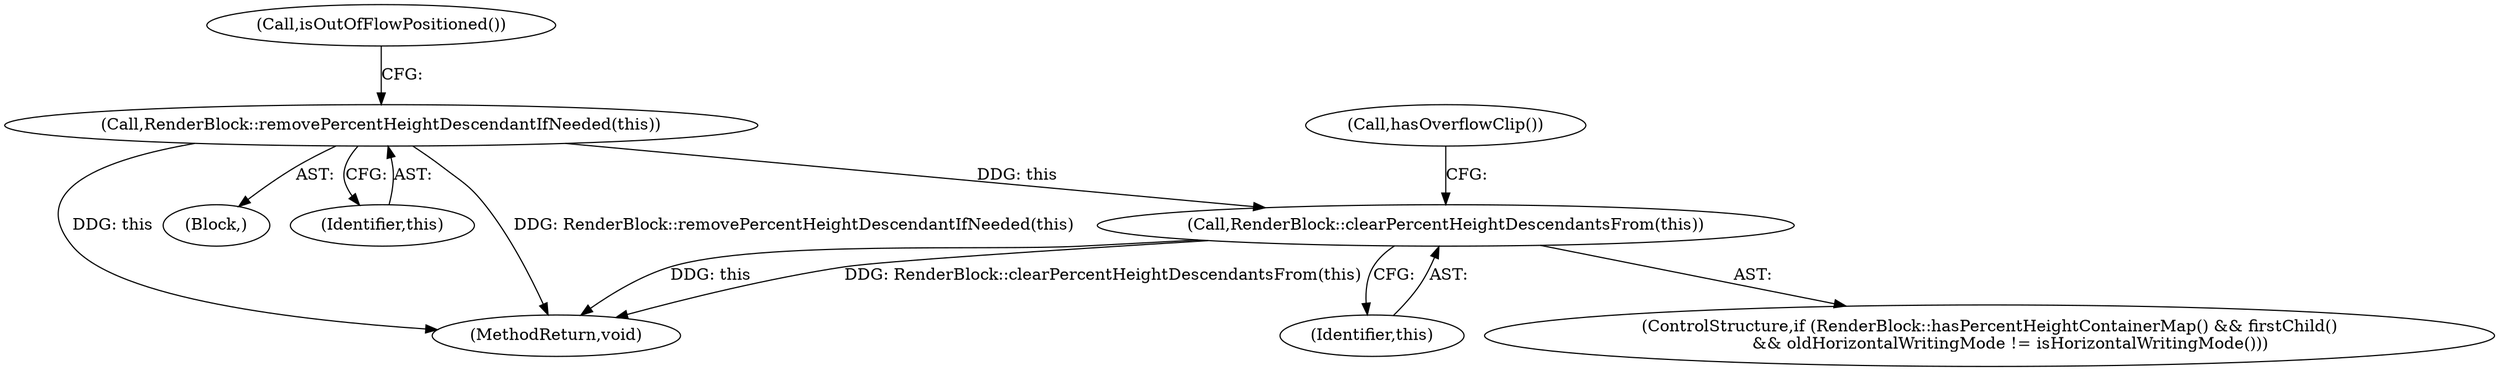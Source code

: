digraph "0_Chrome_b2b21468c1f7f08b30a7c1755316f6026c50eb2a_4@API" {
"1000120" [label="(Call,RenderBlock::removePercentHeightDescendantIfNeeded(this))"];
"1000145" [label="(Call,RenderBlock::clearPercentHeightDescendantsFrom(this))"];
"1000145" [label="(Call,RenderBlock::clearPercentHeightDescendantsFrom(this))"];
"1000225" [label="(MethodReturn,void)"];
"1000137" [label="(ControlStructure,if (RenderBlock::hasPercentHeightContainerMap() && firstChild()\n        && oldHorizontalWritingMode != isHorizontalWritingMode()))"];
"1000149" [label="(Call,hasOverflowClip())"];
"1000120" [label="(Call,RenderBlock::removePercentHeightDescendantIfNeeded(this))"];
"1000119" [label="(Block,)"];
"1000124" [label="(Call,isOutOfFlowPositioned())"];
"1000146" [label="(Identifier,this)"];
"1000121" [label="(Identifier,this)"];
"1000120" -> "1000119"  [label="AST: "];
"1000120" -> "1000121"  [label="CFG: "];
"1000121" -> "1000120"  [label="AST: "];
"1000124" -> "1000120"  [label="CFG: "];
"1000120" -> "1000225"  [label="DDG: this"];
"1000120" -> "1000225"  [label="DDG: RenderBlock::removePercentHeightDescendantIfNeeded(this)"];
"1000120" -> "1000145"  [label="DDG: this"];
"1000145" -> "1000137"  [label="AST: "];
"1000145" -> "1000146"  [label="CFG: "];
"1000146" -> "1000145"  [label="AST: "];
"1000149" -> "1000145"  [label="CFG: "];
"1000145" -> "1000225"  [label="DDG: RenderBlock::clearPercentHeightDescendantsFrom(this)"];
"1000145" -> "1000225"  [label="DDG: this"];
}
